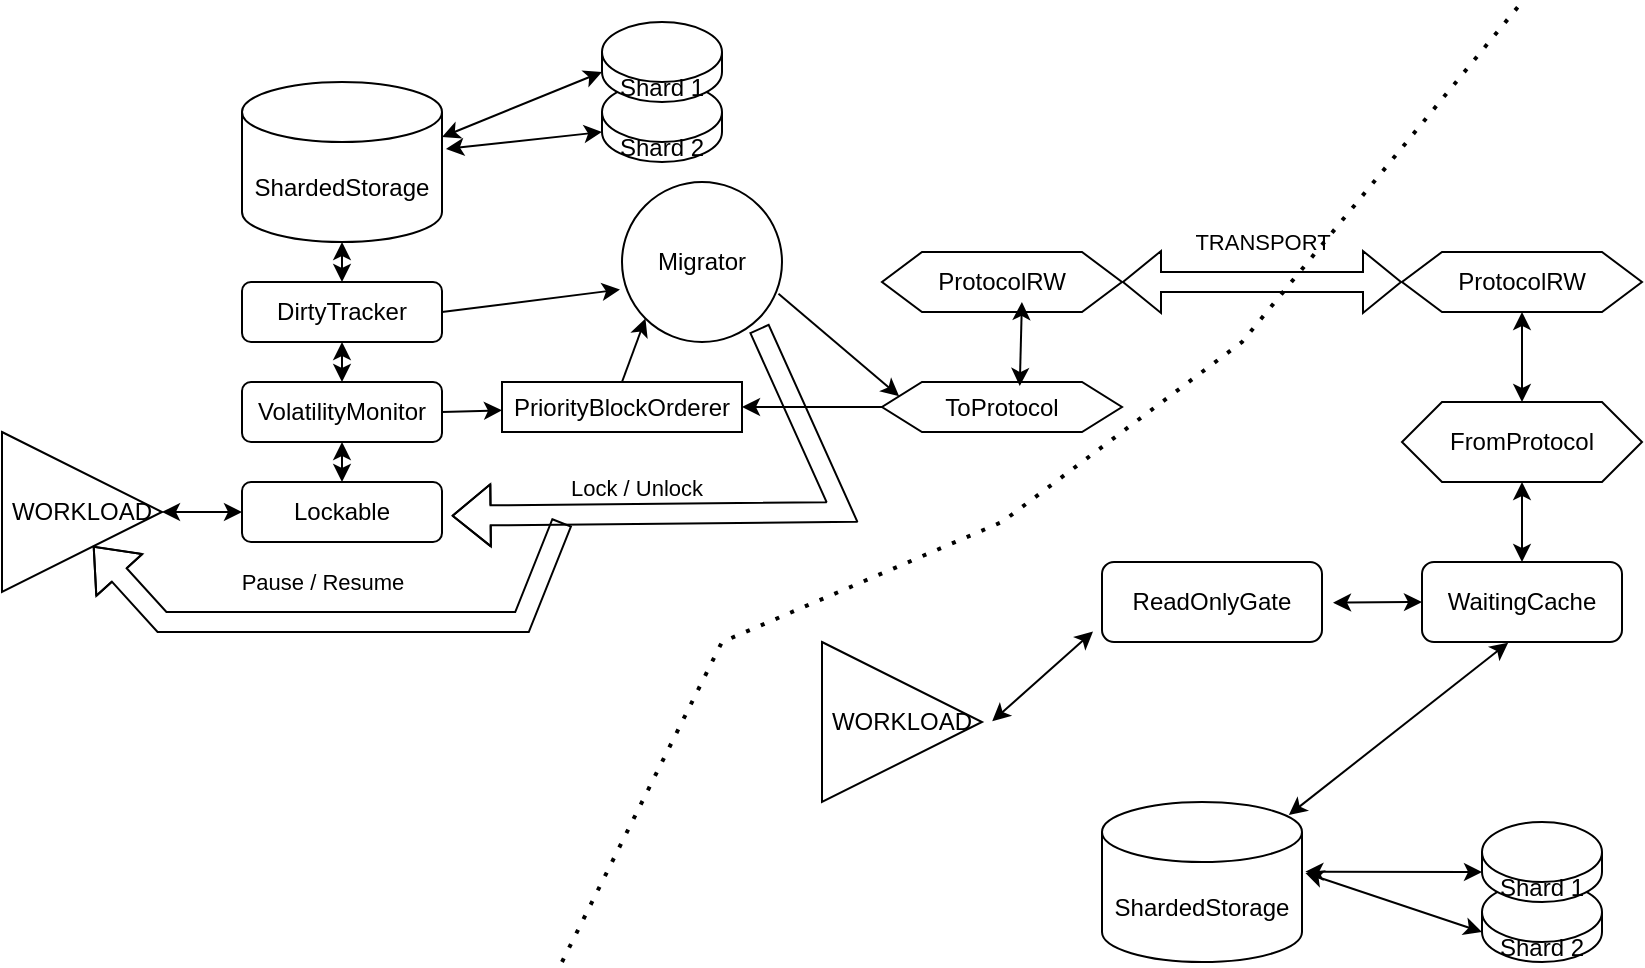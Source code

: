 <mxfile version="23.1.1" type="device">
  <diagram name="Page-1" id="ifGDCIZpGcZVWUNwbkle">
    <mxGraphModel dx="1026" dy="628" grid="1" gridSize="10" guides="1" tooltips="1" connect="1" arrows="1" fold="1" page="1" pageScale="1" pageWidth="827" pageHeight="1169" math="0" shadow="0">
      <root>
        <mxCell id="0" />
        <mxCell id="1" parent="0" />
        <mxCell id="zD2sUHouTaBmx_AK7aJA-2" value="Shard 2" style="shape=cylinder3;whiteSpace=wrap;html=1;boundedLbl=1;backgroundOutline=1;size=15;" vertex="1" parent="1">
          <mxGeometry x="300" y="40" width="60" height="40" as="geometry" />
        </mxCell>
        <mxCell id="zD2sUHouTaBmx_AK7aJA-3" value="&lt;div&gt;Shard 1&lt;/div&gt;" style="shape=cylinder3;whiteSpace=wrap;html=1;boundedLbl=1;backgroundOutline=1;size=15;" vertex="1" parent="1">
          <mxGeometry x="300" y="10" width="60" height="40" as="geometry" />
        </mxCell>
        <mxCell id="zD2sUHouTaBmx_AK7aJA-4" value="&lt;div&gt;ShardedStorage&lt;/div&gt;" style="shape=cylinder3;whiteSpace=wrap;html=1;boundedLbl=1;backgroundOutline=1;size=15;" vertex="1" parent="1">
          <mxGeometry x="120" y="40" width="100" height="80" as="geometry" />
        </mxCell>
        <mxCell id="zD2sUHouTaBmx_AK7aJA-5" value="" style="endArrow=classic;startArrow=classic;html=1;rounded=0;entryX=1;entryY=0;entryDx=0;entryDy=27.5;entryPerimeter=0;exitX=0;exitY=1;exitDx=0;exitDy=-15;exitPerimeter=0;" edge="1" parent="1" source="zD2sUHouTaBmx_AK7aJA-3" target="zD2sUHouTaBmx_AK7aJA-4">
          <mxGeometry width="50" height="50" relative="1" as="geometry">
            <mxPoint x="410" y="370" as="sourcePoint" />
            <mxPoint x="460" y="320" as="targetPoint" />
            <Array as="points" />
          </mxGeometry>
        </mxCell>
        <mxCell id="zD2sUHouTaBmx_AK7aJA-6" value="" style="endArrow=classic;startArrow=classic;html=1;rounded=0;entryX=0;entryY=1;entryDx=0;entryDy=-15;entryPerimeter=0;exitX=1.02;exitY=0.418;exitDx=0;exitDy=0;exitPerimeter=0;" edge="1" parent="1" source="zD2sUHouTaBmx_AK7aJA-4" target="zD2sUHouTaBmx_AK7aJA-2">
          <mxGeometry width="50" height="50" relative="1" as="geometry">
            <mxPoint x="410" y="240" as="sourcePoint" />
            <mxPoint x="460" y="190" as="targetPoint" />
          </mxGeometry>
        </mxCell>
        <mxCell id="zD2sUHouTaBmx_AK7aJA-8" value="DirtyTracker" style="rounded=1;whiteSpace=wrap;html=1;" vertex="1" parent="1">
          <mxGeometry x="120" y="140" width="100" height="30" as="geometry" />
        </mxCell>
        <mxCell id="zD2sUHouTaBmx_AK7aJA-9" value="" style="endArrow=classic;startArrow=classic;html=1;rounded=0;entryX=0.5;entryY=1;entryDx=0;entryDy=0;entryPerimeter=0;exitX=0.5;exitY=0;exitDx=0;exitDy=0;" edge="1" parent="1" source="zD2sUHouTaBmx_AK7aJA-8" target="zD2sUHouTaBmx_AK7aJA-4">
          <mxGeometry width="50" height="50" relative="1" as="geometry">
            <mxPoint x="410" y="240" as="sourcePoint" />
            <mxPoint x="460" y="190" as="targetPoint" />
          </mxGeometry>
        </mxCell>
        <mxCell id="zD2sUHouTaBmx_AK7aJA-10" value="VolatilityMonitor" style="rounded=1;whiteSpace=wrap;html=1;" vertex="1" parent="1">
          <mxGeometry x="120" y="190" width="100" height="30" as="geometry" />
        </mxCell>
        <mxCell id="zD2sUHouTaBmx_AK7aJA-11" value="" style="endArrow=classic;startArrow=classic;html=1;rounded=0;entryX=0.5;entryY=1;entryDx=0;entryDy=0;exitX=0.5;exitY=0;exitDx=0;exitDy=0;" edge="1" parent="1" source="zD2sUHouTaBmx_AK7aJA-10" target="zD2sUHouTaBmx_AK7aJA-8">
          <mxGeometry width="50" height="50" relative="1" as="geometry">
            <mxPoint x="410" y="240" as="sourcePoint" />
            <mxPoint x="460" y="190" as="targetPoint" />
          </mxGeometry>
        </mxCell>
        <mxCell id="zD2sUHouTaBmx_AK7aJA-12" value="Lockable" style="rounded=1;whiteSpace=wrap;html=1;" vertex="1" parent="1">
          <mxGeometry x="120" y="240" width="100" height="30" as="geometry" />
        </mxCell>
        <mxCell id="zD2sUHouTaBmx_AK7aJA-13" value="" style="endArrow=classic;startArrow=classic;html=1;rounded=0;entryX=0.5;entryY=1;entryDx=0;entryDy=0;exitX=0.5;exitY=0;exitDx=0;exitDy=0;" edge="1" parent="1" source="zD2sUHouTaBmx_AK7aJA-12" target="zD2sUHouTaBmx_AK7aJA-10">
          <mxGeometry width="50" height="50" relative="1" as="geometry">
            <mxPoint x="410" y="240" as="sourcePoint" />
            <mxPoint x="460" y="190" as="targetPoint" />
          </mxGeometry>
        </mxCell>
        <mxCell id="zD2sUHouTaBmx_AK7aJA-14" value="WORKLOAD" style="triangle;whiteSpace=wrap;html=1;" vertex="1" parent="1">
          <mxGeometry y="215" width="80" height="80" as="geometry" />
        </mxCell>
        <mxCell id="zD2sUHouTaBmx_AK7aJA-15" value="" style="endArrow=classic;startArrow=classic;html=1;rounded=0;exitX=1;exitY=0.5;exitDx=0;exitDy=0;entryX=0;entryY=0.5;entryDx=0;entryDy=0;" edge="1" parent="1" source="zD2sUHouTaBmx_AK7aJA-14" target="zD2sUHouTaBmx_AK7aJA-12">
          <mxGeometry width="50" height="50" relative="1" as="geometry">
            <mxPoint x="390" y="240" as="sourcePoint" />
            <mxPoint x="440" y="190" as="targetPoint" />
          </mxGeometry>
        </mxCell>
        <mxCell id="zD2sUHouTaBmx_AK7aJA-16" value="" style="endArrow=classic;html=1;rounded=0;exitX=1;exitY=0.5;exitDx=0;exitDy=0;" edge="1" parent="1" source="zD2sUHouTaBmx_AK7aJA-10" target="zD2sUHouTaBmx_AK7aJA-17">
          <mxGeometry width="50" height="50" relative="1" as="geometry">
            <mxPoint x="390" y="240" as="sourcePoint" />
            <mxPoint x="280" y="205" as="targetPoint" />
          </mxGeometry>
        </mxCell>
        <mxCell id="zD2sUHouTaBmx_AK7aJA-17" value="PriorityBlockOrderer" style="rounded=0;whiteSpace=wrap;html=1;" vertex="1" parent="1">
          <mxGeometry x="250" y="190" width="120" height="25" as="geometry" />
        </mxCell>
        <mxCell id="zD2sUHouTaBmx_AK7aJA-18" value="ProtocolRW" style="shape=hexagon;perimeter=hexagonPerimeter2;whiteSpace=wrap;html=1;fixedSize=1;" vertex="1" parent="1">
          <mxGeometry x="440" y="125" width="120" height="30" as="geometry" />
        </mxCell>
        <mxCell id="zD2sUHouTaBmx_AK7aJA-19" value="ToProtocol" style="shape=hexagon;perimeter=hexagonPerimeter2;whiteSpace=wrap;html=1;fixedSize=1;" vertex="1" parent="1">
          <mxGeometry x="440" y="190" width="120" height="25" as="geometry" />
        </mxCell>
        <mxCell id="zD2sUHouTaBmx_AK7aJA-20" value="" style="endArrow=classic;startArrow=classic;html=1;rounded=0;exitX=0.583;exitY=0.833;exitDx=0;exitDy=0;exitPerimeter=0;entryX=0.574;entryY=0.081;entryDx=0;entryDy=0;entryPerimeter=0;" edge="1" parent="1" source="zD2sUHouTaBmx_AK7aJA-18" target="zD2sUHouTaBmx_AK7aJA-19">
          <mxGeometry width="50" height="50" relative="1" as="geometry">
            <mxPoint x="640" y="335" as="sourcePoint" />
            <mxPoint x="480" y="195" as="targetPoint" />
            <Array as="points" />
          </mxGeometry>
        </mxCell>
        <mxCell id="zD2sUHouTaBmx_AK7aJA-21" value="" style="endArrow=classic;html=1;rounded=0;exitX=0;exitY=0.5;exitDx=0;exitDy=0;entryX=1;entryY=0.5;entryDx=0;entryDy=0;" edge="1" parent="1" source="zD2sUHouTaBmx_AK7aJA-19" target="zD2sUHouTaBmx_AK7aJA-17">
          <mxGeometry width="50" height="50" relative="1" as="geometry">
            <mxPoint x="390" y="240" as="sourcePoint" />
            <mxPoint x="440" y="190" as="targetPoint" />
          </mxGeometry>
        </mxCell>
        <mxCell id="zD2sUHouTaBmx_AK7aJA-22" value="Migrator" style="ellipse;whiteSpace=wrap;html=1;aspect=fixed;" vertex="1" parent="1">
          <mxGeometry x="310" y="90" width="80" height="80" as="geometry" />
        </mxCell>
        <mxCell id="zD2sUHouTaBmx_AK7aJA-23" value="" style="endArrow=classic;html=1;rounded=0;exitX=0.978;exitY=0.698;exitDx=0;exitDy=0;entryX=0;entryY=0.25;entryDx=0;entryDy=0;exitPerimeter=0;" edge="1" parent="1" source="zD2sUHouTaBmx_AK7aJA-22" target="zD2sUHouTaBmx_AK7aJA-19">
          <mxGeometry width="50" height="50" relative="1" as="geometry">
            <mxPoint x="340" y="412.5" as="sourcePoint" />
            <mxPoint x="450" y="240" as="targetPoint" />
            <Array as="points" />
          </mxGeometry>
        </mxCell>
        <mxCell id="zD2sUHouTaBmx_AK7aJA-24" value="" style="endArrow=classic;html=1;rounded=0;exitX=0.5;exitY=0;exitDx=0;exitDy=0;entryX=0;entryY=1;entryDx=0;entryDy=0;" edge="1" parent="1" source="zD2sUHouTaBmx_AK7aJA-17" target="zD2sUHouTaBmx_AK7aJA-22">
          <mxGeometry width="50" height="50" relative="1" as="geometry">
            <mxPoint x="390" y="240" as="sourcePoint" />
            <mxPoint x="440" y="190" as="targetPoint" />
          </mxGeometry>
        </mxCell>
        <mxCell id="zD2sUHouTaBmx_AK7aJA-25" value="" style="endArrow=classic;html=1;rounded=0;exitX=1;exitY=0.5;exitDx=0;exitDy=0;entryX=-0.013;entryY=0.672;entryDx=0;entryDy=0;entryPerimeter=0;" edge="1" parent="1" source="zD2sUHouTaBmx_AK7aJA-8" target="zD2sUHouTaBmx_AK7aJA-22">
          <mxGeometry width="50" height="50" relative="1" as="geometry">
            <mxPoint x="390" y="240" as="sourcePoint" />
            <mxPoint x="440" y="190" as="targetPoint" />
          </mxGeometry>
        </mxCell>
        <mxCell id="zD2sUHouTaBmx_AK7aJA-26" value="Lock / Unlock" style="shape=flexArrow;endArrow=classic;html=1;rounded=0;entryX=1.048;entryY=0.562;entryDx=0;entryDy=0;entryPerimeter=0;exitX=0.857;exitY=0.913;exitDx=0;exitDy=0;exitPerimeter=0;" edge="1" parent="1" source="zD2sUHouTaBmx_AK7aJA-22" target="zD2sUHouTaBmx_AK7aJA-12">
          <mxGeometry x="0.379" y="-13" width="50" height="50" relative="1" as="geometry">
            <mxPoint x="400" y="255" as="sourcePoint" />
            <mxPoint x="299.31" y="250.0" as="targetPoint" />
            <Array as="points">
              <mxPoint x="420" y="255" />
            </Array>
            <mxPoint as="offset" />
          </mxGeometry>
        </mxCell>
        <mxCell id="zD2sUHouTaBmx_AK7aJA-30" value="Pause / Resume" style="shape=flexArrow;endArrow=classic;html=1;rounded=0;entryX=0.569;entryY=0.713;entryDx=0;entryDy=0;entryPerimeter=0;" edge="1" parent="1" target="zD2sUHouTaBmx_AK7aJA-14">
          <mxGeometry x="0.079" y="-20" width="50" height="50" relative="1" as="geometry">
            <mxPoint x="280" y="260" as="sourcePoint" />
            <mxPoint x="120" y="350" as="targetPoint" />
            <Array as="points">
              <mxPoint x="260" y="310" />
              <mxPoint x="80" y="310" />
            </Array>
            <mxPoint as="offset" />
          </mxGeometry>
        </mxCell>
        <mxCell id="zD2sUHouTaBmx_AK7aJA-31" value="TRANSPORT" style="shape=flexArrow;endArrow=classic;startArrow=classic;html=1;rounded=0;exitX=1;exitY=0.5;exitDx=0;exitDy=0;" edge="1" parent="1" source="zD2sUHouTaBmx_AK7aJA-18">
          <mxGeometry y="20" width="100" height="100" relative="1" as="geometry">
            <mxPoint x="660" y="305" as="sourcePoint" />
            <mxPoint x="700" y="140" as="targetPoint" />
            <mxPoint as="offset" />
          </mxGeometry>
        </mxCell>
        <mxCell id="zD2sUHouTaBmx_AK7aJA-32" value="ProtocolRW" style="shape=hexagon;perimeter=hexagonPerimeter2;whiteSpace=wrap;html=1;fixedSize=1;" vertex="1" parent="1">
          <mxGeometry x="700" y="125" width="120" height="30" as="geometry" />
        </mxCell>
        <mxCell id="zD2sUHouTaBmx_AK7aJA-34" value="" style="endArrow=classic;startArrow=classic;html=1;rounded=0;entryX=0.5;entryY=1;entryDx=0;entryDy=0;" edge="1" parent="1" target="zD2sUHouTaBmx_AK7aJA-32">
          <mxGeometry width="50" height="50" relative="1" as="geometry">
            <mxPoint x="760" y="200" as="sourcePoint" />
            <mxPoint x="440" y="190" as="targetPoint" />
          </mxGeometry>
        </mxCell>
        <mxCell id="zD2sUHouTaBmx_AK7aJA-35" value="FromProtocol" style="shape=hexagon;perimeter=hexagonPerimeter2;whiteSpace=wrap;html=1;fixedSize=1;" vertex="1" parent="1">
          <mxGeometry x="700" y="200" width="120" height="40" as="geometry" />
        </mxCell>
        <mxCell id="zD2sUHouTaBmx_AK7aJA-36" value="WaitingCache" style="rounded=1;whiteSpace=wrap;html=1;" vertex="1" parent="1">
          <mxGeometry x="710" y="280" width="100" height="40" as="geometry" />
        </mxCell>
        <mxCell id="zD2sUHouTaBmx_AK7aJA-37" value="" style="endArrow=classic;startArrow=classic;html=1;rounded=0;entryX=0.5;entryY=1;entryDx=0;entryDy=0;exitX=0.5;exitY=0;exitDx=0;exitDy=0;" edge="1" parent="1" source="zD2sUHouTaBmx_AK7aJA-36" target="zD2sUHouTaBmx_AK7aJA-35">
          <mxGeometry width="50" height="50" relative="1" as="geometry">
            <mxPoint x="390" y="240" as="sourcePoint" />
            <mxPoint x="440" y="190" as="targetPoint" />
          </mxGeometry>
        </mxCell>
        <mxCell id="zD2sUHouTaBmx_AK7aJA-38" value="Shard 2" style="shape=cylinder3;whiteSpace=wrap;html=1;boundedLbl=1;backgroundOutline=1;size=15;" vertex="1" parent="1">
          <mxGeometry x="740" y="440" width="60" height="40" as="geometry" />
        </mxCell>
        <mxCell id="zD2sUHouTaBmx_AK7aJA-39" value="&lt;div&gt;Shard 1&lt;/div&gt;" style="shape=cylinder3;whiteSpace=wrap;html=1;boundedLbl=1;backgroundOutline=1;size=15;" vertex="1" parent="1">
          <mxGeometry x="740" y="410" width="60" height="40" as="geometry" />
        </mxCell>
        <mxCell id="zD2sUHouTaBmx_AK7aJA-40" value="" style="endArrow=classic;startArrow=classic;html=1;rounded=0;entryX=1.017;entryY=0.435;entryDx=0;entryDy=0;entryPerimeter=0;exitX=0;exitY=1;exitDx=0;exitDy=-15;exitPerimeter=0;" edge="1" source="zD2sUHouTaBmx_AK7aJA-39" parent="1" target="zD2sUHouTaBmx_AK7aJA-42">
          <mxGeometry width="50" height="50" relative="1" as="geometry">
            <mxPoint x="850" y="770" as="sourcePoint" />
            <mxPoint x="660" y="468" as="targetPoint" />
            <Array as="points" />
          </mxGeometry>
        </mxCell>
        <mxCell id="zD2sUHouTaBmx_AK7aJA-41" value="" style="endArrow=classic;startArrow=classic;html=1;rounded=0;entryX=0;entryY=1;entryDx=0;entryDy=-15;entryPerimeter=0;exitX=1.017;exitY=0.444;exitDx=0;exitDy=0;exitPerimeter=0;" edge="1" target="zD2sUHouTaBmx_AK7aJA-38" parent="1" source="zD2sUHouTaBmx_AK7aJA-42">
          <mxGeometry width="50" height="50" relative="1" as="geometry">
            <mxPoint x="662" y="473" as="sourcePoint" />
            <mxPoint x="900" y="590" as="targetPoint" />
          </mxGeometry>
        </mxCell>
        <mxCell id="zD2sUHouTaBmx_AK7aJA-42" value="&lt;div&gt;ShardedStorage&lt;/div&gt;" style="shape=cylinder3;whiteSpace=wrap;html=1;boundedLbl=1;backgroundOutline=1;size=15;" vertex="1" parent="1">
          <mxGeometry x="550" y="400" width="100" height="80" as="geometry" />
        </mxCell>
        <mxCell id="zD2sUHouTaBmx_AK7aJA-43" value="WORKLOAD" style="triangle;whiteSpace=wrap;html=1;" vertex="1" parent="1">
          <mxGeometry x="410" y="320" width="80" height="80" as="geometry" />
        </mxCell>
        <mxCell id="zD2sUHouTaBmx_AK7aJA-44" value="" style="endArrow=classic;startArrow=classic;html=1;rounded=0;entryX=0;entryY=0.5;entryDx=0;entryDy=0;exitX=1.05;exitY=0.508;exitDx=0;exitDy=0;exitPerimeter=0;" edge="1" parent="1" source="zD2sUHouTaBmx_AK7aJA-46" target="zD2sUHouTaBmx_AK7aJA-36">
          <mxGeometry width="50" height="50" relative="1" as="geometry">
            <mxPoint x="650" y="330" as="sourcePoint" />
            <mxPoint x="440" y="190" as="targetPoint" />
          </mxGeometry>
        </mxCell>
        <mxCell id="zD2sUHouTaBmx_AK7aJA-45" value="" style="endArrow=classic;startArrow=classic;html=1;rounded=0;entryX=0.431;entryY=1.008;entryDx=0;entryDy=0;entryPerimeter=0;exitX=0.934;exitY=0.081;exitDx=0;exitDy=0;exitPerimeter=0;" edge="1" parent="1" source="zD2sUHouTaBmx_AK7aJA-42" target="zD2sUHouTaBmx_AK7aJA-36">
          <mxGeometry width="50" height="50" relative="1" as="geometry">
            <mxPoint x="390" y="240" as="sourcePoint" />
            <mxPoint x="440" y="190" as="targetPoint" />
          </mxGeometry>
        </mxCell>
        <mxCell id="zD2sUHouTaBmx_AK7aJA-46" value="ReadOnlyGate" style="rounded=1;whiteSpace=wrap;html=1;" vertex="1" parent="1">
          <mxGeometry x="550" y="280" width="110" height="40" as="geometry" />
        </mxCell>
        <mxCell id="zD2sUHouTaBmx_AK7aJA-47" value="" style="endArrow=classic;startArrow=classic;html=1;rounded=0;entryX=-0.041;entryY=0.87;entryDx=0;entryDy=0;entryPerimeter=0;exitX=1.064;exitY=0.495;exitDx=0;exitDy=0;exitPerimeter=0;" edge="1" parent="1" source="zD2sUHouTaBmx_AK7aJA-43" target="zD2sUHouTaBmx_AK7aJA-46">
          <mxGeometry width="50" height="50" relative="1" as="geometry">
            <mxPoint x="390" y="240" as="sourcePoint" />
            <mxPoint x="440" y="190" as="targetPoint" />
          </mxGeometry>
        </mxCell>
        <mxCell id="zD2sUHouTaBmx_AK7aJA-48" value="" style="endArrow=none;dashed=1;html=1;dashPattern=1 3;strokeWidth=2;rounded=0;" edge="1" parent="1">
          <mxGeometry width="50" height="50" relative="1" as="geometry">
            <mxPoint x="280" y="480" as="sourcePoint" />
            <mxPoint x="760" as="targetPoint" />
            <Array as="points">
              <mxPoint x="360" y="320" />
              <mxPoint x="500" y="260" />
              <mxPoint x="620" y="170" />
            </Array>
          </mxGeometry>
        </mxCell>
      </root>
    </mxGraphModel>
  </diagram>
</mxfile>
